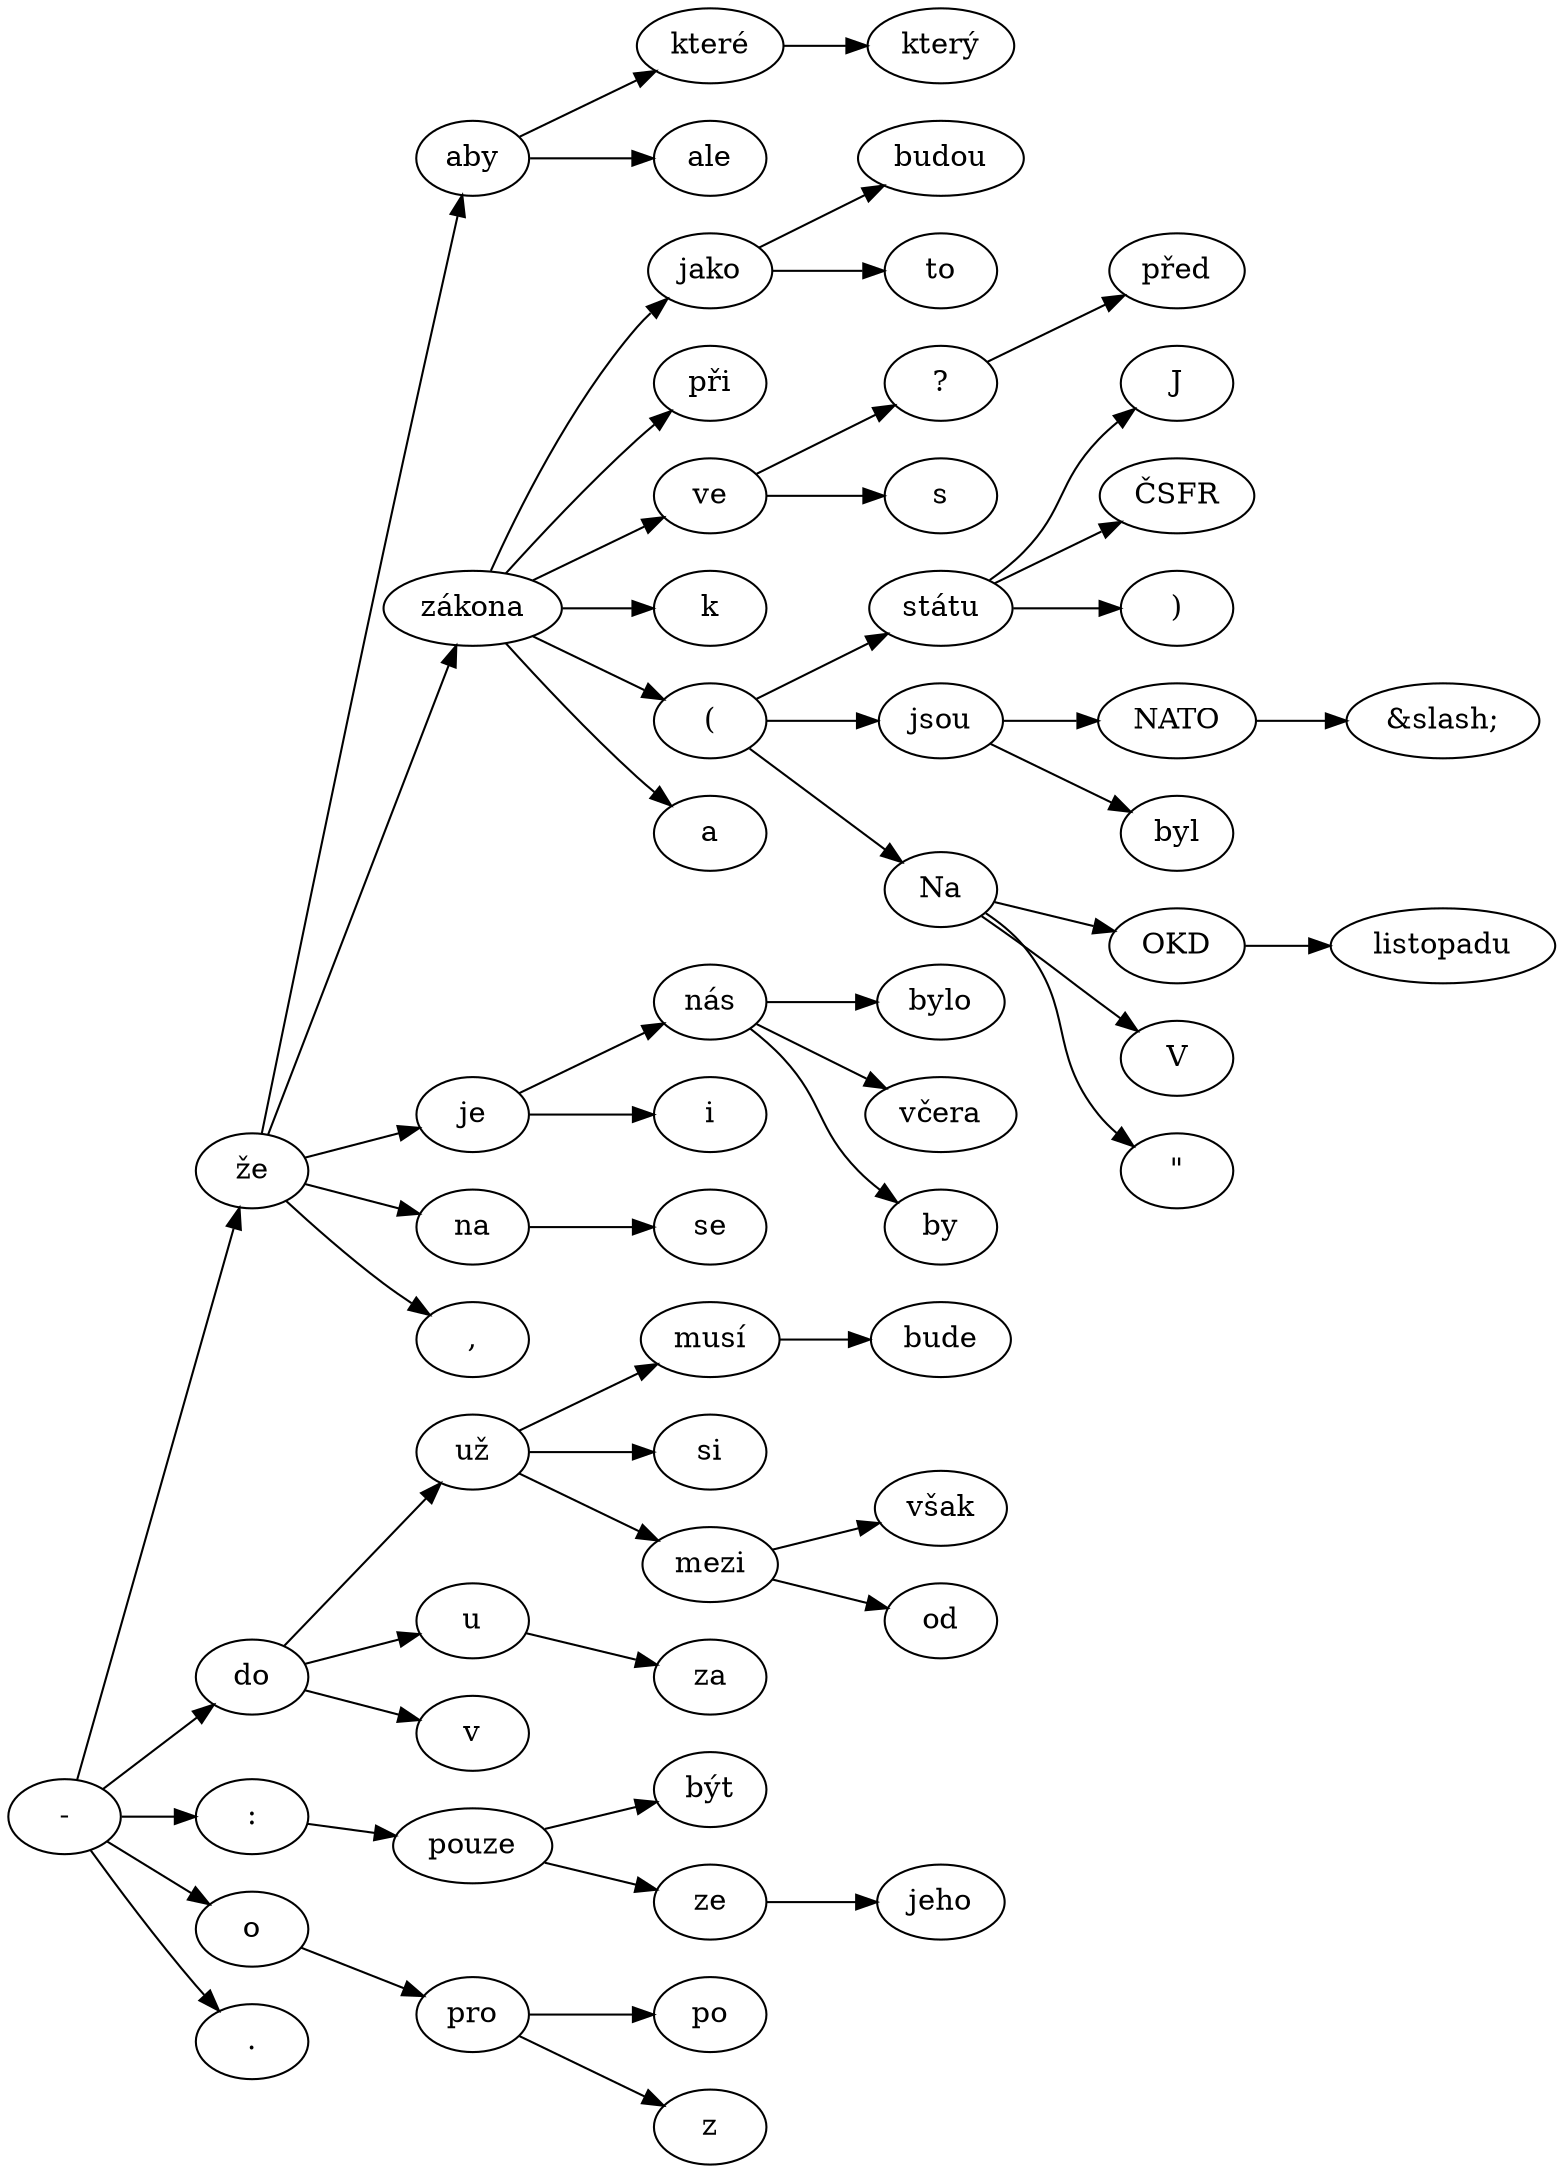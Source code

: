digraph "Czech words" {
	rankdir=LR
	OKD [label=OKD]
	listopadu [label=listopadu]
	OKD -> listopadu
	"které" [label="které"]
	"který" [label="který"]
	"které" -> "který"
	"státu" [label="státu"]
	J [label=J]
	"státu" -> J
	"musí" [label="musí"]
	bude [label=bude]
	"musí" -> bude
	aby [label=aby]
	ale [label=ale]
	aby -> ale
	"nás" [label="nás"]
	bylo [label=bylo]
	"nás" -> bylo
	"už" [label="už"]
	si [label=si]
	"už" -> si
	pouze [label=pouze]
	"být" [label="být"]
	pouze -> "být"
	mezi [label=mezi]
	"však" [label="však"]
	mezi -> "však"
	NATO [label=NATO]
	"&slash;" [label="&slash;"]
	NATO -> "&slash;"
	ze [label=ze]
	jeho [label=jeho]
	ze -> jeho
	jsou [label=jsou]
	byl [label=byl]
	jsou -> byl
	"?" [label="?"]
	"před" [label="před"]
	"?" -> "před"
	jako [label=jako]
	budou [label=budou]
	jako -> budou
	Na [label=Na]
	OKD [label=OKD]
	Na -> OKD
	"zákona" [label="zákona"]
	"při" [label="při"]
	"zákona" -> "při"
	u [label=u]
	za [label=za]
	u -> za
	"státu" [label="státu"]
	"ČSFR" [label="ČSFR"]
	"státu" -> "ČSFR"
	aby [label=aby]
	"které" [label="které"]
	aby -> "které"
	"nás" [label="nás"]
	"včera" [label="včera"]
	"nás" -> "včera"
	mezi [label=mezi]
	od [label=od]
	mezi -> od
	"už" [label="už"]
	"musí" [label="musí"]
	"už" -> "musí"
	pro [label=pro]
	po [label=po]
	pro -> po
	Na [label=Na]
	V [label=V]
	Na -> V
	jsou [label=jsou]
	NATO [label=NATO]
	jsou -> NATO
	pouze [label=pouze]
	ze [label=ze]
	pouze -> ze
	ve [label=ve]
	"?" [label="?"]
	ve -> "?"
	"že" [label="že"]
	aby [label=aby]
	"že" -> aby
	jako [label=jako]
	to [label=to]
	jako -> to
	"zákona" [label="zákona"]
	k [label=k]
	"zákona" -> k
	"nás" [label="nás"]
	by [label=by]
	"nás" -> by
	do [label=do]
	u [label=u]
	do -> u
	"státu" [label="státu"]
	")" [label=")"]
	"státu" -> ")"
	je [label=je]
	i [label=i]
	je -> i
	"už" [label="už"]
	mezi [label=mezi]
	"už" -> mezi
	<colon> [label=":"]
	pouze [label=pouze]
	<colon> -> pouze
	pro [label=pro]
	z [label=z]
	pro -> z
	"(" [label="("]
	jsou [label=jsou]
	"(" -> jsou
	ve [label=ve]
	s [label=s]
	ve -> s
	"zákona" [label="zákona"]
	jako [label=jako]
	"zákona" -> jako
	Na [label=Na]
	"\"" [label="\""]
	Na -> "\""
	je [label=je]
	"nás" [label="nás"]
	je -> "nás"
	do [label=do]
	"už" [label="už"]
	do -> "už"
	"-" [label="-"]
	<colon> [label=":"]
	"-" -> <colon>
	"(" [label="("]
	"státu" [label="státu"]
	"(" -> "státu"
	o [label=o]
	pro [label=pro]
	o -> pro
	"zákona" [label="zákona"]
	ve [label=ve]
	"zákona" -> ve
	"že" [label="že"]
	je [label=je]
	"že" -> je
	na [label=na]
	se [label=se]
	na -> se
	"(" [label="("]
	Na [label=Na]
	"(" -> Na
	do [label=do]
	v [label=v]
	do -> v
	"-" [label="-"]
	o [label=o]
	"-" -> o
	"zákona" [label="zákona"]
	a [label=a]
	"zákona" -> a
	"že" [label="že"]
	na [label=na]
	"že" -> na
	"-" [label="-"]
	do [label=do]
	"-" -> do
	"zákona" [label="zákona"]
	"(" [label="("]
	"zákona" -> "("
	"že" [label="že"]
	"," [label=","]
	"že" -> ","
	"-" [label="-"]
	"." [label="."]
	"-" -> "."
	"že" [label="že"]
	"zákona" [label="zákona"]
	"že" -> "zákona"
	"-" [label="-"]
	"že" [label="že"]
	"-" -> "že"
}
